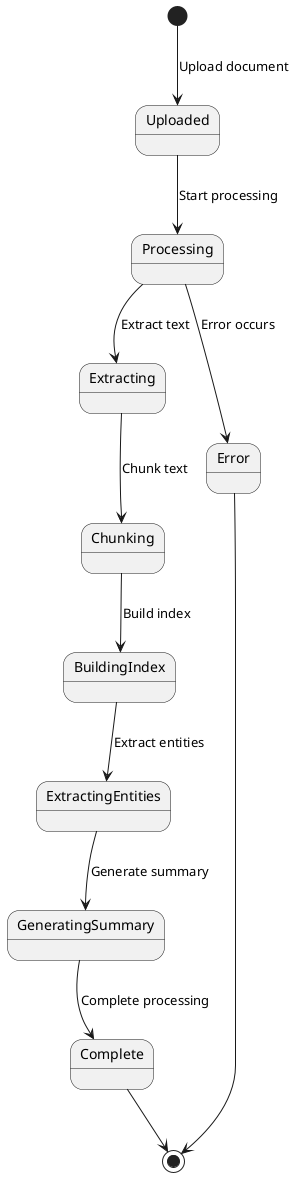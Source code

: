
@startuml Document States
[*] --> Uploaded : Upload document
Uploaded --> Processing : Start processing
Processing --> Extracting : Extract text
Extracting --> Chunking : Chunk text
Chunking --> BuildingIndex : Build index
BuildingIndex --> ExtractingEntities : Extract entities
ExtractingEntities --> GeneratingSummary : Generate summary
GeneratingSummary --> Complete : Complete processing
Processing --> Error : Error occurs
Complete --> [*]
Error --> [*]

@enduml
